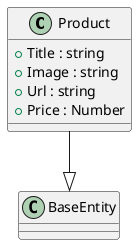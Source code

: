 @startuml Class Diagram

class Product {
    + Title : string
    + Image : string
    + Url : string
    + Price : Number
}

Product --|> BaseEntity

@enduml
